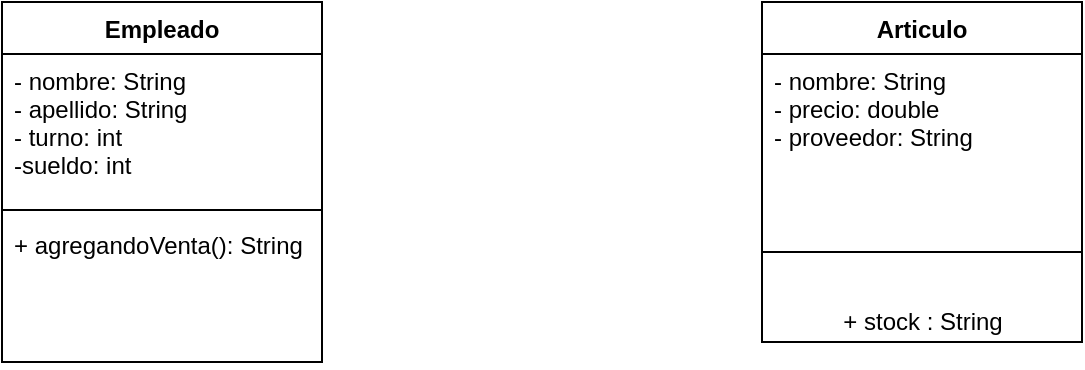 <mxfile version="14.7.4" type="device"><diagram id="fyFvVVQLZJ4EzODzf09V" name="Page-1"><mxGraphModel dx="1106" dy="433" grid="1" gridSize="10" guides="1" tooltips="1" connect="1" arrows="1" fold="1" page="1" pageScale="1" pageWidth="850" pageHeight="1100" math="0" shadow="0"><root><mxCell id="0"/><mxCell id="1" parent="0"/><mxCell id="uLgtbsZSrlMqDG1vV8KV-1" value="Empleado" style="swimlane;fontStyle=1;align=center;verticalAlign=top;childLayout=stackLayout;horizontal=1;startSize=26;horizontalStack=0;resizeParent=1;resizeParentMax=0;resizeLast=0;collapsible=1;marginBottom=0;" vertex="1" parent="1"><mxGeometry x="50" y="70" width="160" height="180" as="geometry"/></mxCell><mxCell id="uLgtbsZSrlMqDG1vV8KV-2" value="- nombre: String&#10;- apellido: String&#10;- turno: int&#10;-sueldo: int&#10;" style="text;strokeColor=none;fillColor=none;align=left;verticalAlign=top;spacingLeft=4;spacingRight=4;overflow=hidden;rotatable=0;points=[[0,0.5],[1,0.5]];portConstraint=eastwest;" vertex="1" parent="uLgtbsZSrlMqDG1vV8KV-1"><mxGeometry y="26" width="160" height="74" as="geometry"/></mxCell><mxCell id="uLgtbsZSrlMqDG1vV8KV-3" value="" style="line;strokeWidth=1;fillColor=none;align=left;verticalAlign=middle;spacingTop=-1;spacingLeft=3;spacingRight=3;rotatable=0;labelPosition=right;points=[];portConstraint=eastwest;" vertex="1" parent="uLgtbsZSrlMqDG1vV8KV-1"><mxGeometry y="100" width="160" height="8" as="geometry"/></mxCell><mxCell id="uLgtbsZSrlMqDG1vV8KV-4" value="+ agregandoVenta(): String&#10;" style="text;strokeColor=none;fillColor=none;align=left;verticalAlign=top;spacingLeft=4;spacingRight=4;overflow=hidden;rotatable=0;points=[[0,0.5],[1,0.5]];portConstraint=eastwest;" vertex="1" parent="uLgtbsZSrlMqDG1vV8KV-1"><mxGeometry y="108" width="160" height="72" as="geometry"/></mxCell><mxCell id="uLgtbsZSrlMqDG1vV8KV-10" value="Articulo" style="swimlane;fontStyle=1;align=center;verticalAlign=top;childLayout=stackLayout;horizontal=1;startSize=26;horizontalStack=0;resizeParent=1;resizeParentMax=0;resizeLast=0;collapsible=1;marginBottom=0;" vertex="1" parent="1"><mxGeometry x="430" y="70" width="160" height="170" as="geometry"/></mxCell><mxCell id="uLgtbsZSrlMqDG1vV8KV-11" value="- nombre: String&#10;- precio: double&#10;- proveedor: String&#10;&#10;" style="text;strokeColor=none;fillColor=none;align=left;verticalAlign=top;spacingLeft=4;spacingRight=4;overflow=hidden;rotatable=0;points=[[0,0.5],[1,0.5]];portConstraint=eastwest;" vertex="1" parent="uLgtbsZSrlMqDG1vV8KV-10"><mxGeometry y="26" width="160" height="74" as="geometry"/></mxCell><mxCell id="uLgtbsZSrlMqDG1vV8KV-12" value="" style="line;strokeWidth=1;fillColor=none;align=left;verticalAlign=middle;spacingTop=-1;spacingLeft=3;spacingRight=3;rotatable=0;labelPosition=right;points=[];portConstraint=eastwest;" vertex="1" parent="uLgtbsZSrlMqDG1vV8KV-10"><mxGeometry y="100" width="160" height="50" as="geometry"/></mxCell><mxCell id="uLgtbsZSrlMqDG1vV8KV-22" value="+ stock : String" style="text;html=1;align=center;verticalAlign=middle;resizable=0;points=[];autosize=1;strokeColor=none;" vertex="1" parent="uLgtbsZSrlMqDG1vV8KV-10"><mxGeometry y="150" width="160" height="20" as="geometry"/></mxCell></root></mxGraphModel></diagram></mxfile>